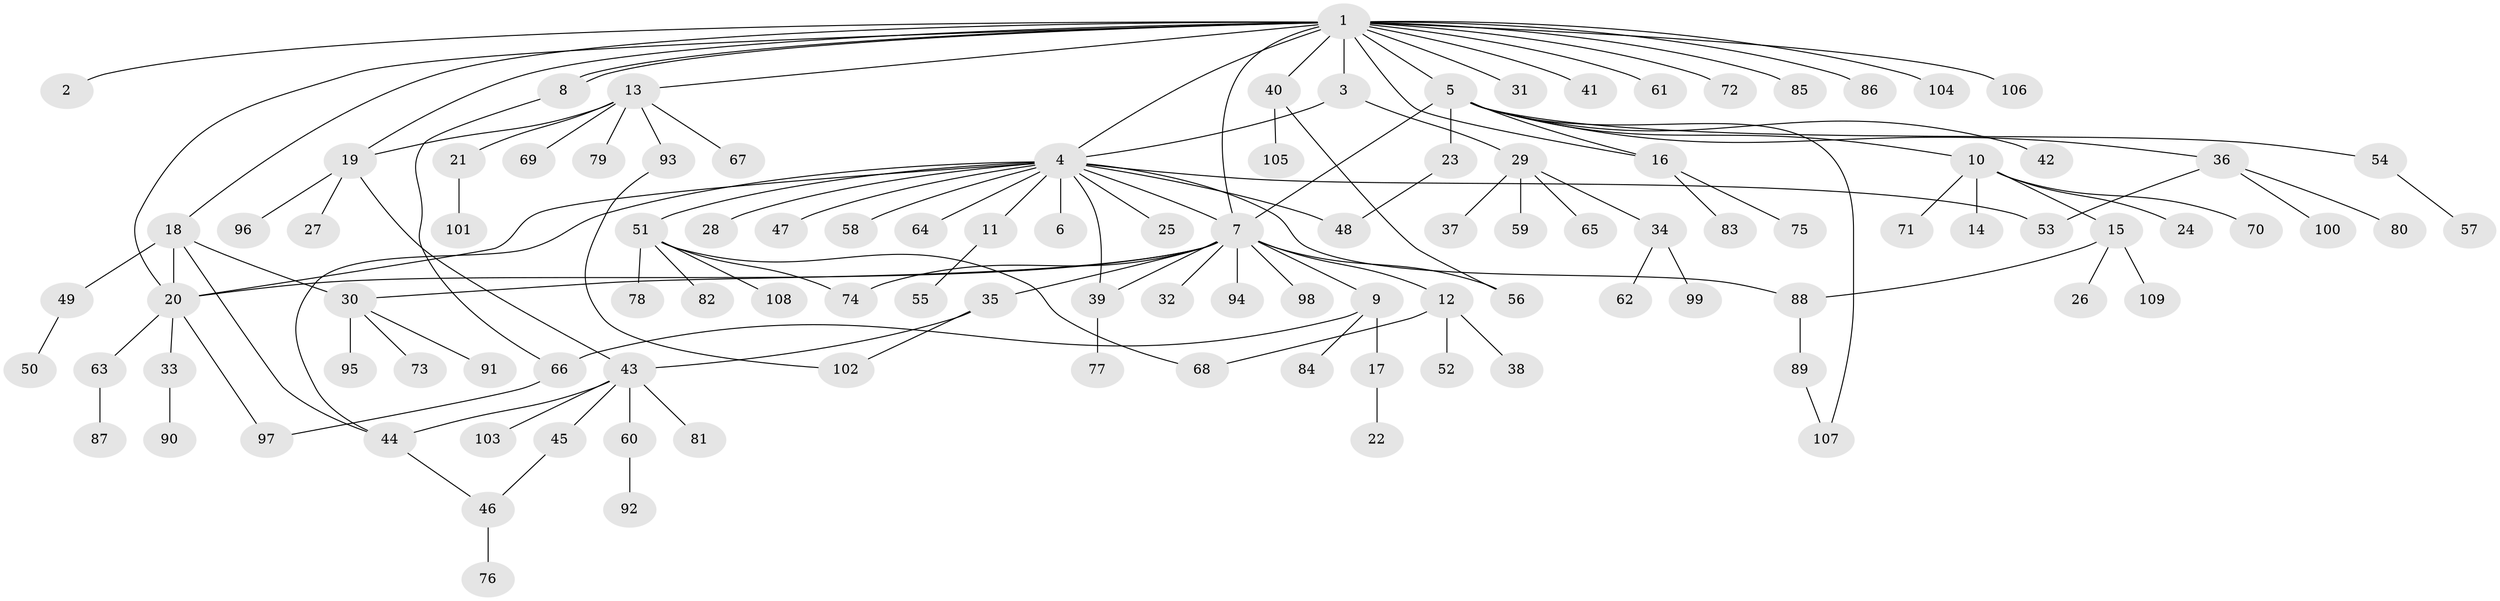 // Generated by graph-tools (version 1.1) at 2025/48/03/09/25 04:48:35]
// undirected, 109 vertices, 133 edges
graph export_dot {
graph [start="1"]
  node [color=gray90,style=filled];
  1;
  2;
  3;
  4;
  5;
  6;
  7;
  8;
  9;
  10;
  11;
  12;
  13;
  14;
  15;
  16;
  17;
  18;
  19;
  20;
  21;
  22;
  23;
  24;
  25;
  26;
  27;
  28;
  29;
  30;
  31;
  32;
  33;
  34;
  35;
  36;
  37;
  38;
  39;
  40;
  41;
  42;
  43;
  44;
  45;
  46;
  47;
  48;
  49;
  50;
  51;
  52;
  53;
  54;
  55;
  56;
  57;
  58;
  59;
  60;
  61;
  62;
  63;
  64;
  65;
  66;
  67;
  68;
  69;
  70;
  71;
  72;
  73;
  74;
  75;
  76;
  77;
  78;
  79;
  80;
  81;
  82;
  83;
  84;
  85;
  86;
  87;
  88;
  89;
  90;
  91;
  92;
  93;
  94;
  95;
  96;
  97;
  98;
  99;
  100;
  101;
  102;
  103;
  104;
  105;
  106;
  107;
  108;
  109;
  1 -- 2;
  1 -- 3;
  1 -- 4;
  1 -- 5;
  1 -- 7;
  1 -- 8;
  1 -- 8;
  1 -- 13;
  1 -- 16;
  1 -- 18;
  1 -- 19;
  1 -- 20;
  1 -- 31;
  1 -- 40;
  1 -- 41;
  1 -- 61;
  1 -- 72;
  1 -- 85;
  1 -- 86;
  1 -- 104;
  1 -- 106;
  3 -- 4;
  3 -- 29;
  4 -- 6;
  4 -- 7;
  4 -- 11;
  4 -- 20;
  4 -- 25;
  4 -- 28;
  4 -- 39;
  4 -- 44;
  4 -- 47;
  4 -- 48;
  4 -- 51;
  4 -- 53;
  4 -- 58;
  4 -- 64;
  4 -- 88;
  5 -- 7;
  5 -- 10;
  5 -- 16;
  5 -- 23;
  5 -- 36;
  5 -- 42;
  5 -- 54;
  5 -- 107;
  7 -- 9;
  7 -- 12;
  7 -- 20;
  7 -- 30;
  7 -- 32;
  7 -- 35;
  7 -- 39;
  7 -- 56;
  7 -- 74;
  7 -- 94;
  7 -- 98;
  8 -- 66;
  9 -- 17;
  9 -- 66;
  9 -- 84;
  10 -- 14;
  10 -- 15;
  10 -- 24;
  10 -- 70;
  10 -- 71;
  11 -- 55;
  12 -- 38;
  12 -- 52;
  12 -- 68;
  13 -- 19;
  13 -- 21;
  13 -- 67;
  13 -- 69;
  13 -- 79;
  13 -- 93;
  15 -- 26;
  15 -- 88;
  15 -- 109;
  16 -- 75;
  16 -- 83;
  17 -- 22;
  18 -- 20;
  18 -- 30;
  18 -- 44;
  18 -- 49;
  19 -- 27;
  19 -- 43;
  19 -- 96;
  20 -- 33;
  20 -- 63;
  20 -- 97;
  21 -- 101;
  23 -- 48;
  29 -- 34;
  29 -- 37;
  29 -- 59;
  29 -- 65;
  30 -- 73;
  30 -- 91;
  30 -- 95;
  33 -- 90;
  34 -- 62;
  34 -- 99;
  35 -- 43;
  35 -- 102;
  36 -- 53;
  36 -- 80;
  36 -- 100;
  39 -- 77;
  40 -- 56;
  40 -- 105;
  43 -- 44;
  43 -- 45;
  43 -- 60;
  43 -- 81;
  43 -- 103;
  44 -- 46;
  45 -- 46;
  46 -- 76;
  49 -- 50;
  51 -- 68;
  51 -- 74;
  51 -- 78;
  51 -- 82;
  51 -- 108;
  54 -- 57;
  60 -- 92;
  63 -- 87;
  66 -- 97;
  88 -- 89;
  89 -- 107;
  93 -- 102;
}

